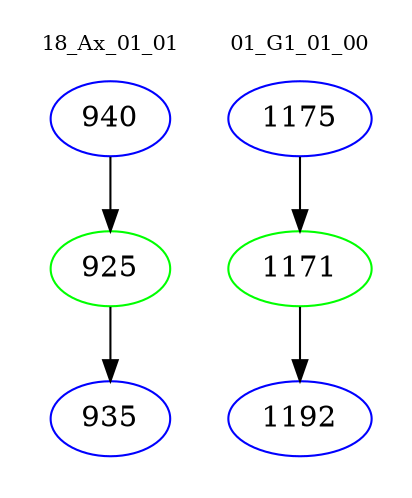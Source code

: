digraph{
subgraph cluster_0 {
color = white
label = "18_Ax_01_01";
fontsize=10;
T0_940 [label="940", color="blue"]
T0_940 -> T0_925 [color="black"]
T0_925 [label="925", color="green"]
T0_925 -> T0_935 [color="black"]
T0_935 [label="935", color="blue"]
}
subgraph cluster_1 {
color = white
label = "01_G1_01_00";
fontsize=10;
T1_1175 [label="1175", color="blue"]
T1_1175 -> T1_1171 [color="black"]
T1_1171 [label="1171", color="green"]
T1_1171 -> T1_1192 [color="black"]
T1_1192 [label="1192", color="blue"]
}
}
